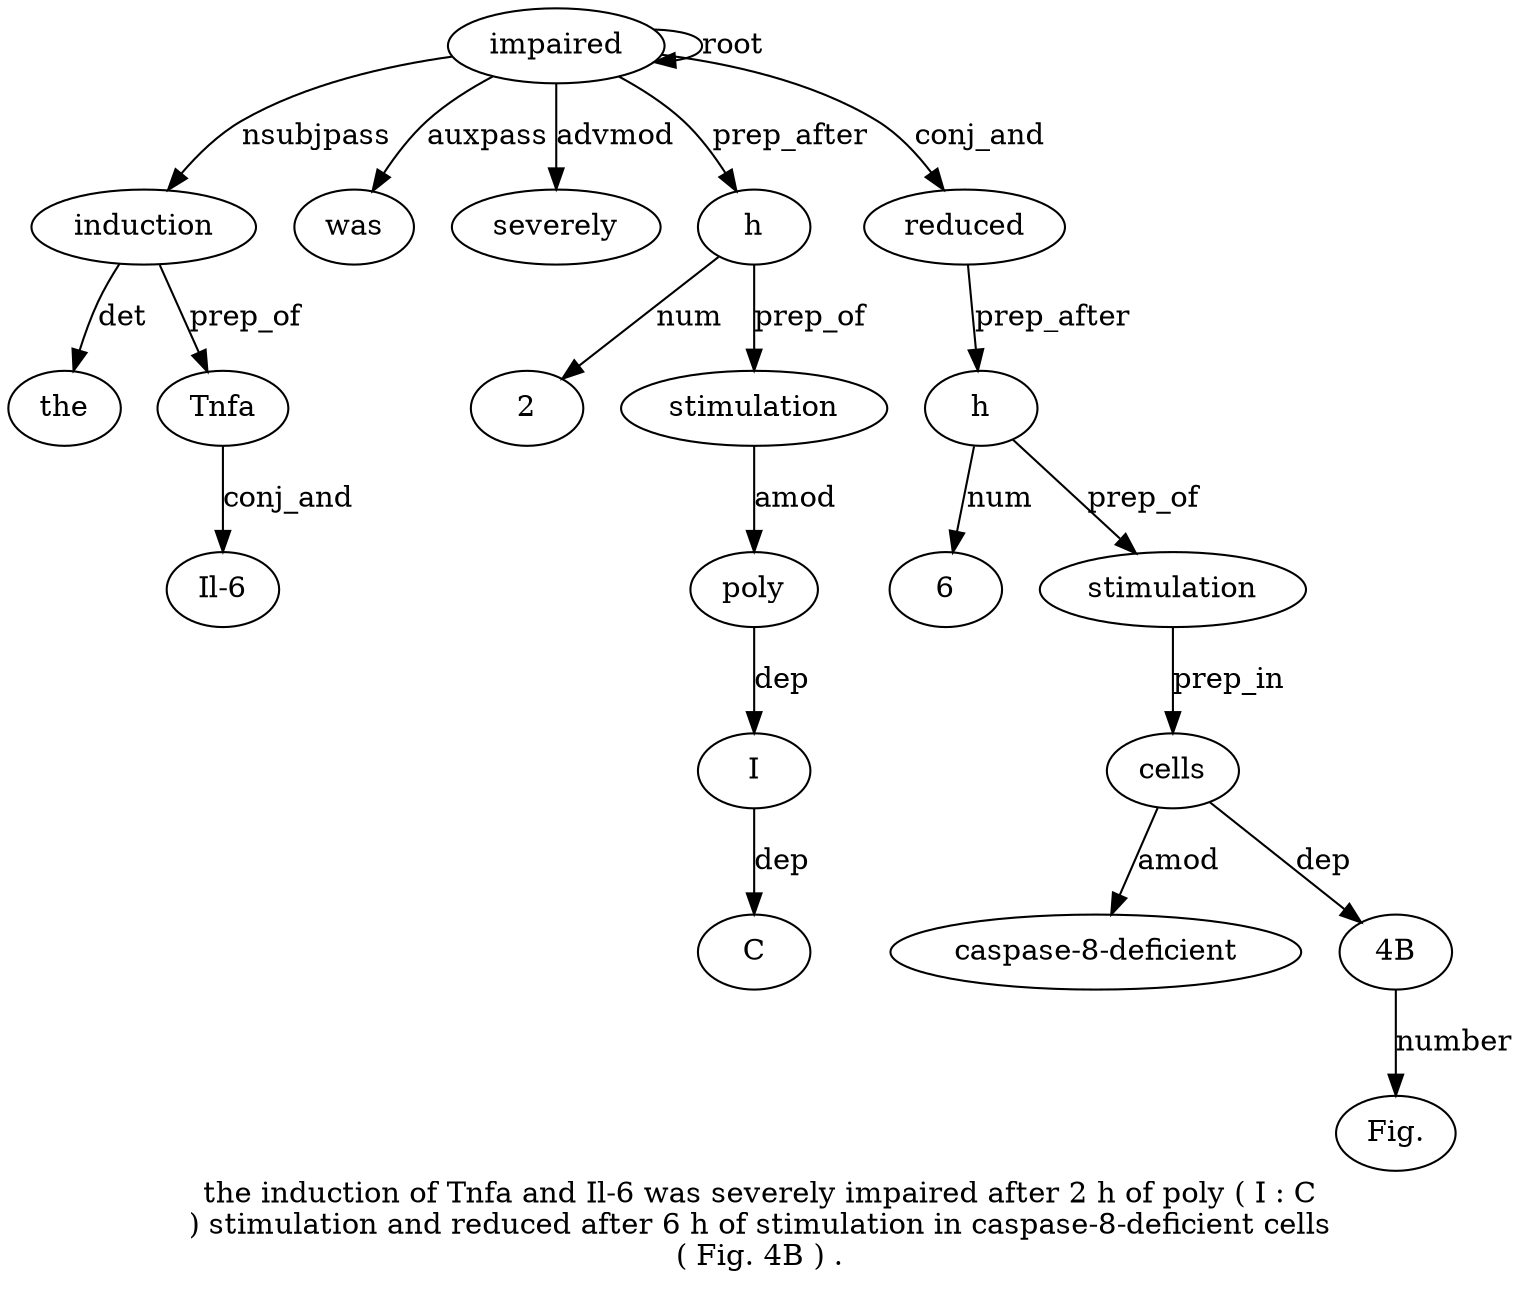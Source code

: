 digraph "the induction of Tnfa and Il-6 was severely impaired after 2 h of poly ( I : C ) stimulation and reduced after 6 h of stimulation in caspase-8-deficient cells ( Fig. 4B ) ." {
label="the induction of Tnfa and Il-6 was severely impaired after 2 h of poly ( I : C
) stimulation and reduced after 6 h of stimulation in caspase-8-deficient cells
( Fig. 4B ) .";
induction2 [style=filled, fillcolor=white, label=induction];
the1 [style=filled, fillcolor=white, label=the];
induction2 -> the1  [label=det];
impaired9 [style=filled, fillcolor=white, label=impaired];
impaired9 -> induction2  [label=nsubjpass];
Tnfa4 [style=filled, fillcolor=white, label=Tnfa];
induction2 -> Tnfa4  [label=prep_of];
"Il-6" [style=filled, fillcolor=white, label="Il-6"];
Tnfa4 -> "Il-6"  [label=conj_and];
was7 [style=filled, fillcolor=white, label=was];
impaired9 -> was7  [label=auxpass];
severely8 [style=filled, fillcolor=white, label=severely];
impaired9 -> severely8  [label=advmod];
impaired9 -> impaired9  [label=root];
h12 [style=filled, fillcolor=white, label=h];
211 [style=filled, fillcolor=white, label=2];
h12 -> 211  [label=num];
impaired9 -> h12  [label=prep_after];
stimulation20 [style=filled, fillcolor=white, label=stimulation];
poly14 [style=filled, fillcolor=white, label=poly];
stimulation20 -> poly14  [label=amod];
I16 [style=filled, fillcolor=white, label=I];
poly14 -> I16  [label=dep];
C18 [style=filled, fillcolor=white, label=C];
I16 -> C18  [label=dep];
h12 -> stimulation20  [label=prep_of];
reduced22 [style=filled, fillcolor=white, label=reduced];
impaired9 -> reduced22  [label=conj_and];
h25 [style=filled, fillcolor=white, label=h];
624 [style=filled, fillcolor=white, label=6];
h25 -> 624  [label=num];
reduced22 -> h25  [label=prep_after];
stimulation27 [style=filled, fillcolor=white, label=stimulation];
h25 -> stimulation27  [label=prep_of];
cells30 [style=filled, fillcolor=white, label=cells];
"caspase-8-deficient29" [style=filled, fillcolor=white, label="caspase-8-deficient"];
cells30 -> "caspase-8-deficient29"  [label=amod];
stimulation27 -> cells30  [label=prep_in];
"4B33" [style=filled, fillcolor=white, label="4B"];
"Fig.32" [style=filled, fillcolor=white, label="Fig."];
"4B33" -> "Fig.32"  [label=number];
cells30 -> "4B33"  [label=dep];
}
